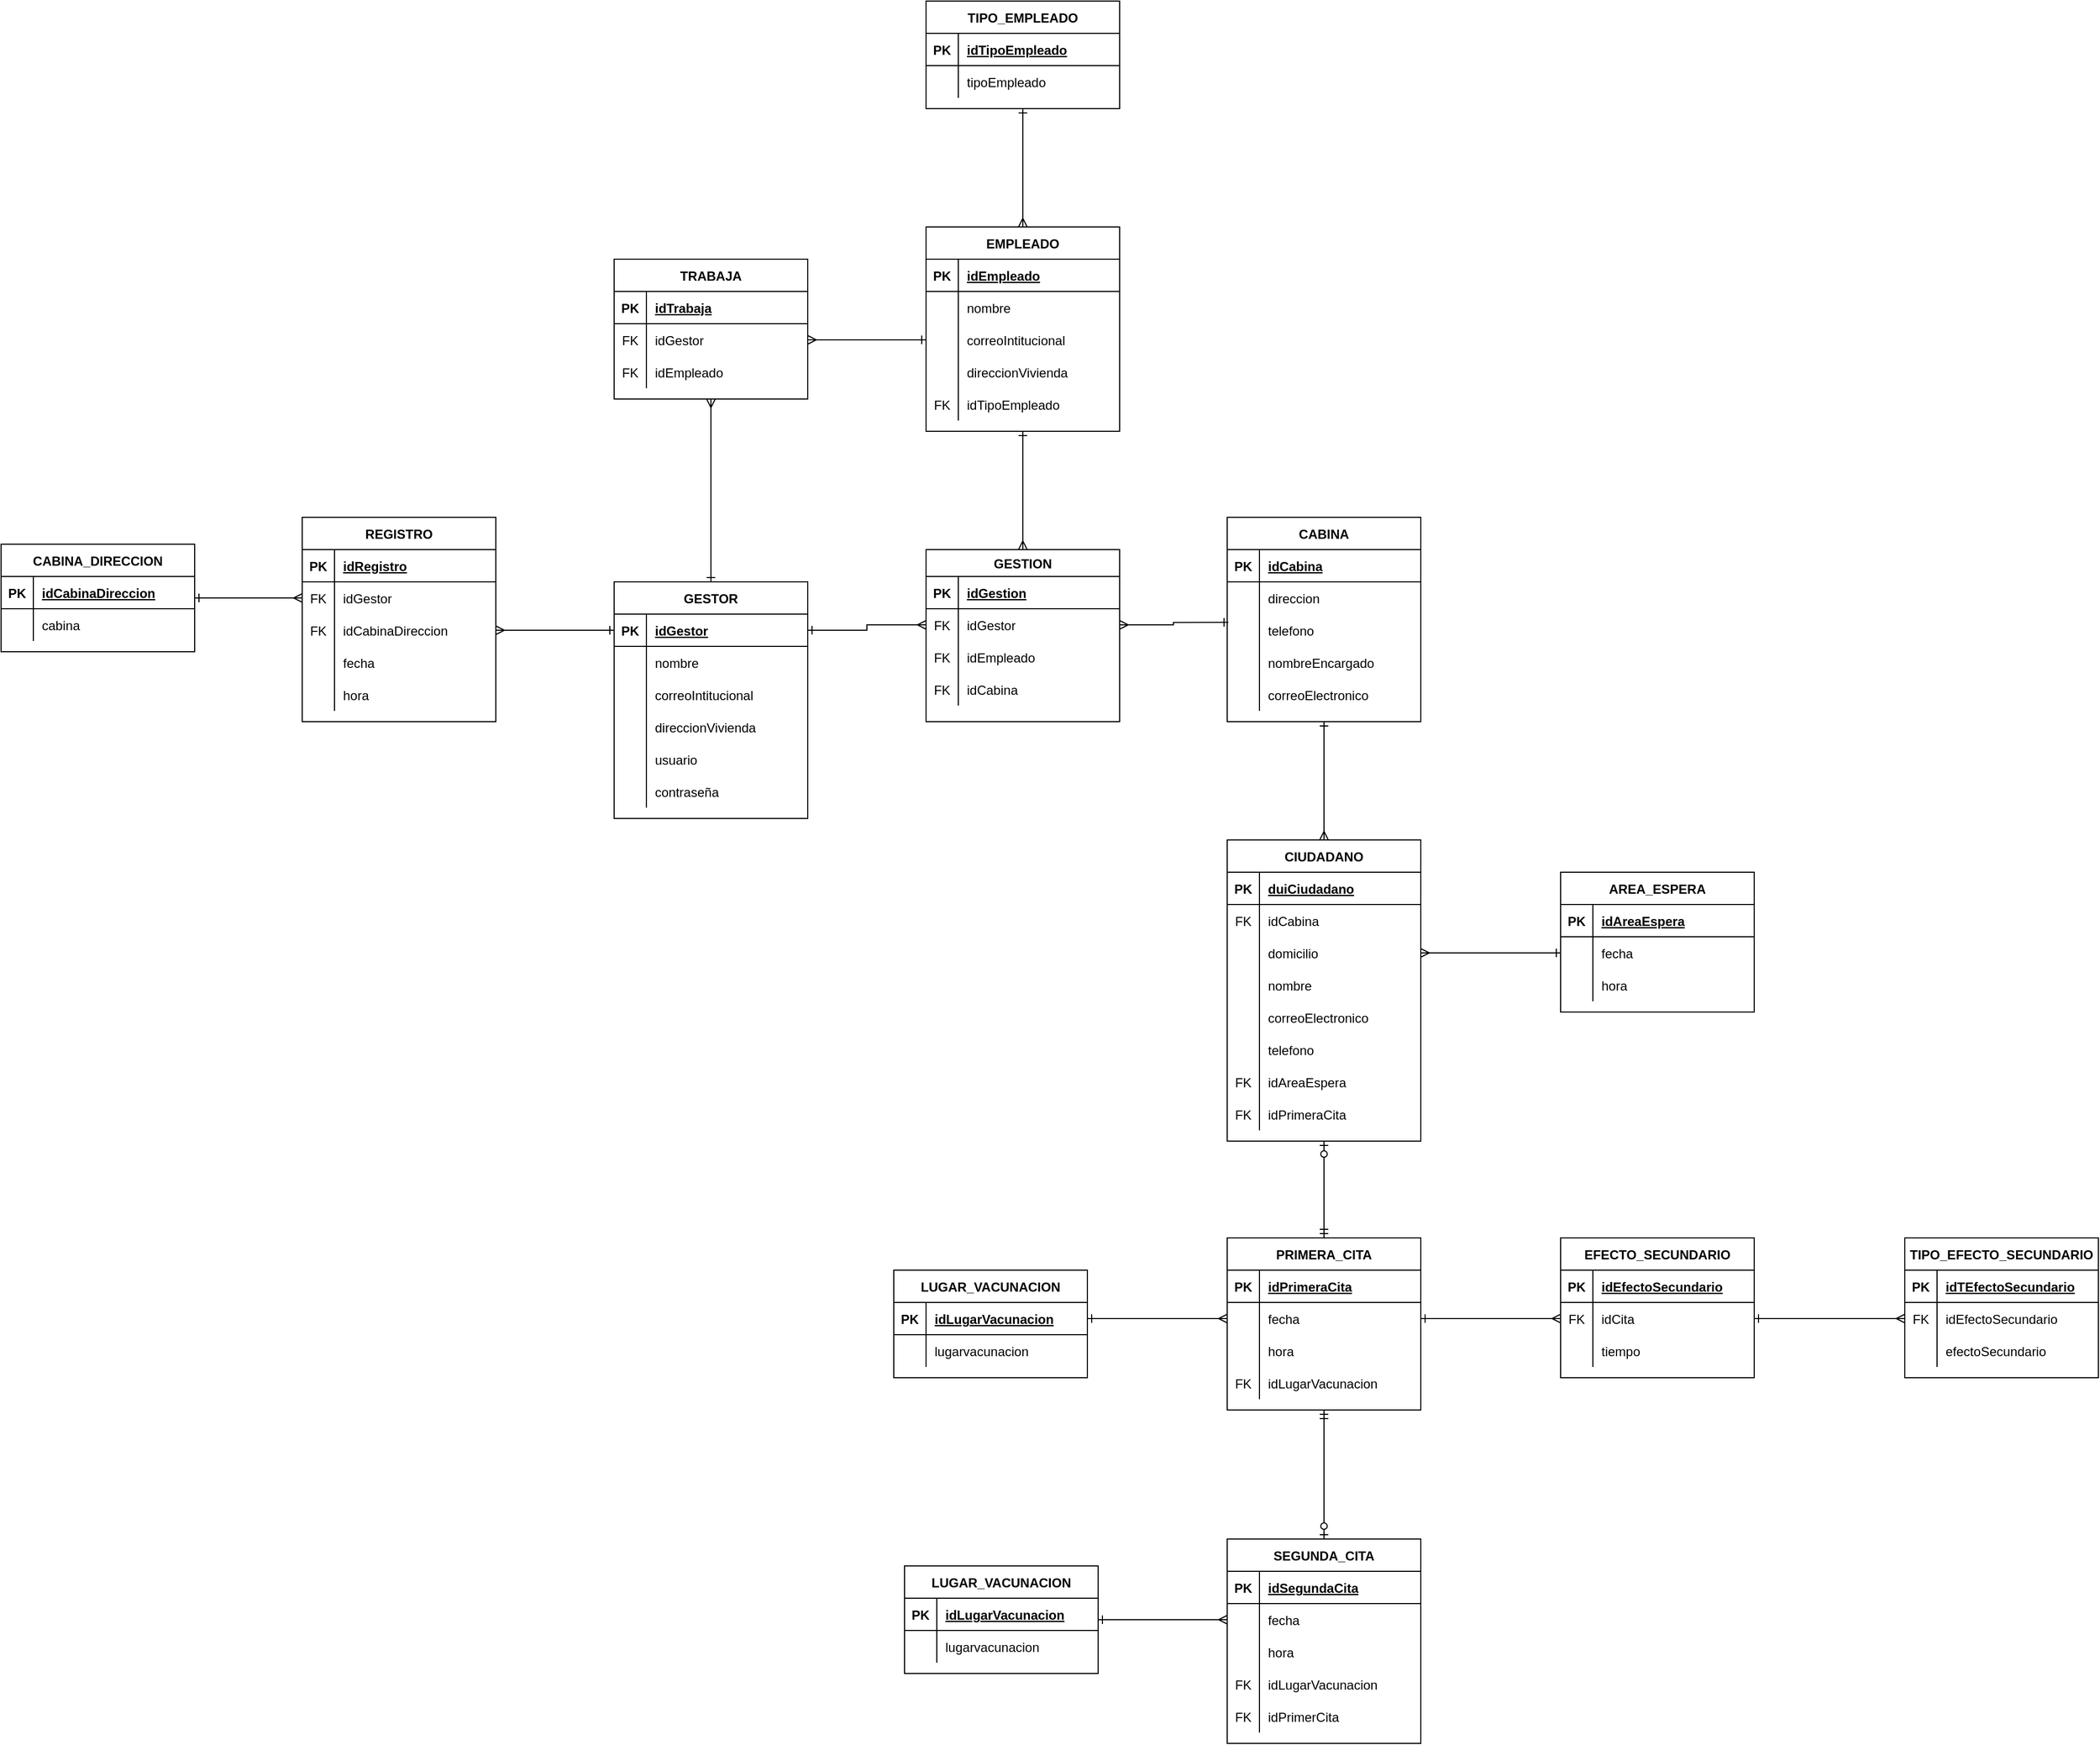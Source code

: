 <mxfile version="14.8.1" type="device"><diagram id="oyJke4IqOY8UU4k_YChA" name="Page-1"><mxGraphModel dx="2150" dy="1795" grid="1" gridSize="10" guides="1" tooltips="1" connect="1" arrows="1" fold="1" page="1" pageScale="1" pageWidth="827" pageHeight="1169" math="0" shadow="0"><root><mxCell id="0"/><mxCell id="1" parent="0"/><mxCell id="_J5k6HSQlckZqi5onDQF-1" value="REGISTRO" style="shape=table;startSize=30;container=1;collapsible=1;childLayout=tableLayout;fixedRows=1;rowLines=0;fontStyle=1;align=center;resizeLast=1;" parent="1" vertex="1"><mxGeometry x="150" y="120" width="180" height="190" as="geometry"/></mxCell><mxCell id="_J5k6HSQlckZqi5onDQF-2" value="" style="shape=partialRectangle;collapsible=0;dropTarget=0;pointerEvents=0;fillColor=none;top=0;left=0;bottom=1;right=0;points=[[0,0.5],[1,0.5]];portConstraint=eastwest;" parent="_J5k6HSQlckZqi5onDQF-1" vertex="1"><mxGeometry y="30" width="180" height="30" as="geometry"/></mxCell><mxCell id="_J5k6HSQlckZqi5onDQF-3" value="PK" style="shape=partialRectangle;connectable=0;fillColor=none;top=0;left=0;bottom=0;right=0;fontStyle=1;overflow=hidden;" parent="_J5k6HSQlckZqi5onDQF-2" vertex="1"><mxGeometry width="30" height="30" as="geometry"/></mxCell><mxCell id="_J5k6HSQlckZqi5onDQF-4" value="idRegistro" style="shape=partialRectangle;connectable=0;fillColor=none;top=0;left=0;bottom=0;right=0;align=left;spacingLeft=6;fontStyle=5;overflow=hidden;" parent="_J5k6HSQlckZqi5onDQF-2" vertex="1"><mxGeometry x="30" width="150" height="30" as="geometry"/></mxCell><mxCell id="_J5k6HSQlckZqi5onDQF-5" value="" style="shape=partialRectangle;collapsible=0;dropTarget=0;pointerEvents=0;fillColor=none;top=0;left=0;bottom=0;right=0;points=[[0,0.5],[1,0.5]];portConstraint=eastwest;" parent="_J5k6HSQlckZqi5onDQF-1" vertex="1"><mxGeometry y="60" width="180" height="30" as="geometry"/></mxCell><mxCell id="_J5k6HSQlckZqi5onDQF-6" value="FK" style="shape=partialRectangle;connectable=0;fillColor=none;top=0;left=0;bottom=0;right=0;editable=1;overflow=hidden;" parent="_J5k6HSQlckZqi5onDQF-5" vertex="1"><mxGeometry width="30" height="30" as="geometry"/></mxCell><mxCell id="_J5k6HSQlckZqi5onDQF-7" value="idGestor" style="shape=partialRectangle;connectable=0;fillColor=none;top=0;left=0;bottom=0;right=0;align=left;spacingLeft=6;overflow=hidden;" parent="_J5k6HSQlckZqi5onDQF-5" vertex="1"><mxGeometry x="30" width="150" height="30" as="geometry"/></mxCell><mxCell id="_J5k6HSQlckZqi5onDQF-8" value="" style="shape=partialRectangle;collapsible=0;dropTarget=0;pointerEvents=0;fillColor=none;top=0;left=0;bottom=0;right=0;points=[[0,0.5],[1,0.5]];portConstraint=eastwest;" parent="_J5k6HSQlckZqi5onDQF-1" vertex="1"><mxGeometry y="90" width="180" height="30" as="geometry"/></mxCell><mxCell id="_J5k6HSQlckZqi5onDQF-9" value="FK" style="shape=partialRectangle;connectable=0;fillColor=none;top=0;left=0;bottom=0;right=0;editable=1;overflow=hidden;" parent="_J5k6HSQlckZqi5onDQF-8" vertex="1"><mxGeometry width="30" height="30" as="geometry"/></mxCell><mxCell id="_J5k6HSQlckZqi5onDQF-10" value="idCabinaDireccion" style="shape=partialRectangle;connectable=0;fillColor=none;top=0;left=0;bottom=0;right=0;align=left;spacingLeft=6;overflow=hidden;" parent="_J5k6HSQlckZqi5onDQF-8" vertex="1"><mxGeometry x="30" width="150" height="30" as="geometry"/></mxCell><mxCell id="_J5k6HSQlckZqi5onDQF-11" value="" style="shape=partialRectangle;collapsible=0;dropTarget=0;pointerEvents=0;fillColor=none;top=0;left=0;bottom=0;right=0;points=[[0,0.5],[1,0.5]];portConstraint=eastwest;" parent="_J5k6HSQlckZqi5onDQF-1" vertex="1"><mxGeometry y="120" width="180" height="30" as="geometry"/></mxCell><mxCell id="_J5k6HSQlckZqi5onDQF-12" value="" style="shape=partialRectangle;connectable=0;fillColor=none;top=0;left=0;bottom=0;right=0;editable=1;overflow=hidden;" parent="_J5k6HSQlckZqi5onDQF-11" vertex="1"><mxGeometry width="30" height="30" as="geometry"/></mxCell><mxCell id="_J5k6HSQlckZqi5onDQF-13" value="fecha" style="shape=partialRectangle;connectable=0;fillColor=none;top=0;left=0;bottom=0;right=0;align=left;spacingLeft=6;overflow=hidden;" parent="_J5k6HSQlckZqi5onDQF-11" vertex="1"><mxGeometry x="30" width="150" height="30" as="geometry"/></mxCell><mxCell id="_J5k6HSQlckZqi5onDQF-14" value="" style="shape=partialRectangle;collapsible=0;dropTarget=0;pointerEvents=0;fillColor=none;top=0;left=0;bottom=0;right=0;points=[[0,0.5],[1,0.5]];portConstraint=eastwest;" parent="_J5k6HSQlckZqi5onDQF-1" vertex="1"><mxGeometry y="150" width="180" height="30" as="geometry"/></mxCell><mxCell id="_J5k6HSQlckZqi5onDQF-15" value="" style="shape=partialRectangle;connectable=0;fillColor=none;top=0;left=0;bottom=0;right=0;editable=1;overflow=hidden;" parent="_J5k6HSQlckZqi5onDQF-14" vertex="1"><mxGeometry width="30" height="30" as="geometry"/></mxCell><mxCell id="_J5k6HSQlckZqi5onDQF-16" value="hora" style="shape=partialRectangle;connectable=0;fillColor=none;top=0;left=0;bottom=0;right=0;align=left;spacingLeft=6;overflow=hidden;" parent="_J5k6HSQlckZqi5onDQF-14" vertex="1"><mxGeometry x="30" width="150" height="30" as="geometry"/></mxCell><mxCell id="_J5k6HSQlckZqi5onDQF-21" style="edgeStyle=orthogonalEdgeStyle;rounded=0;orthogonalLoop=1;jettySize=auto;html=1;exitX=1;exitY=0.5;exitDx=0;exitDy=0;entryX=0;entryY=0.5;entryDx=0;entryDy=0;startArrow=ERmany;startFill=0;endArrow=ERone;endFill=0;" parent="1" source="_J5k6HSQlckZqi5onDQF-8" target="ElQizVkYEuuyGFszmbZb-2" edge="1"><mxGeometry relative="1" as="geometry"><mxPoint x="440" y="225" as="targetPoint"/></mxGeometry></mxCell><mxCell id="_J5k6HSQlckZqi5onDQF-22" style="edgeStyle=orthogonalEdgeStyle;rounded=0;orthogonalLoop=1;jettySize=auto;html=1;startArrow=ERmany;startFill=0;endArrow=ERone;endFill=0;entryX=0.5;entryY=0;entryDx=0;entryDy=0;" parent="1" source="_J5k6HSQlckZqi5onDQF-23" target="ElQizVkYEuuyGFszmbZb-1" edge="1"><mxGeometry relative="1" as="geometry"><mxPoint x="530" y="180" as="targetPoint"/></mxGeometry></mxCell><mxCell id="_J5k6HSQlckZqi5onDQF-23" value="TRABAJA" style="shape=table;startSize=30;container=1;collapsible=1;childLayout=tableLayout;fixedRows=1;rowLines=0;fontStyle=1;align=center;resizeLast=1;" parent="1" vertex="1"><mxGeometry x="440" y="-120" width="180" height="130" as="geometry"/></mxCell><mxCell id="_J5k6HSQlckZqi5onDQF-24" value="" style="shape=partialRectangle;collapsible=0;dropTarget=0;pointerEvents=0;fillColor=none;top=0;left=0;bottom=1;right=0;points=[[0,0.5],[1,0.5]];portConstraint=eastwest;" parent="_J5k6HSQlckZqi5onDQF-23" vertex="1"><mxGeometry y="30" width="180" height="30" as="geometry"/></mxCell><mxCell id="_J5k6HSQlckZqi5onDQF-25" value="PK" style="shape=partialRectangle;connectable=0;fillColor=none;top=0;left=0;bottom=0;right=0;fontStyle=1;overflow=hidden;" parent="_J5k6HSQlckZqi5onDQF-24" vertex="1"><mxGeometry width="30" height="30" as="geometry"/></mxCell><mxCell id="_J5k6HSQlckZqi5onDQF-26" value="idTrabaja" style="shape=partialRectangle;connectable=0;fillColor=none;top=0;left=0;bottom=0;right=0;align=left;spacingLeft=6;fontStyle=5;overflow=hidden;" parent="_J5k6HSQlckZqi5onDQF-24" vertex="1"><mxGeometry x="30" width="150" height="30" as="geometry"/></mxCell><mxCell id="_J5k6HSQlckZqi5onDQF-27" value="" style="shape=partialRectangle;collapsible=0;dropTarget=0;pointerEvents=0;fillColor=none;top=0;left=0;bottom=0;right=0;points=[[0,0.5],[1,0.5]];portConstraint=eastwest;" parent="_J5k6HSQlckZqi5onDQF-23" vertex="1"><mxGeometry y="60" width="180" height="30" as="geometry"/></mxCell><mxCell id="_J5k6HSQlckZqi5onDQF-28" value="FK" style="shape=partialRectangle;connectable=0;fillColor=none;top=0;left=0;bottom=0;right=0;editable=1;overflow=hidden;" parent="_J5k6HSQlckZqi5onDQF-27" vertex="1"><mxGeometry width="30" height="30" as="geometry"/></mxCell><mxCell id="_J5k6HSQlckZqi5onDQF-29" value="idGestor" style="shape=partialRectangle;connectable=0;fillColor=none;top=0;left=0;bottom=0;right=0;align=left;spacingLeft=6;overflow=hidden;" parent="_J5k6HSQlckZqi5onDQF-27" vertex="1"><mxGeometry x="30" width="150" height="30" as="geometry"/></mxCell><mxCell id="_J5k6HSQlckZqi5onDQF-30" value="" style="shape=partialRectangle;collapsible=0;dropTarget=0;pointerEvents=0;fillColor=none;top=0;left=0;bottom=0;right=0;points=[[0,0.5],[1,0.5]];portConstraint=eastwest;" parent="_J5k6HSQlckZqi5onDQF-23" vertex="1"><mxGeometry y="90" width="180" height="30" as="geometry"/></mxCell><mxCell id="_J5k6HSQlckZqi5onDQF-31" value="FK" style="shape=partialRectangle;connectable=0;fillColor=none;top=0;left=0;bottom=0;right=0;editable=1;overflow=hidden;" parent="_J5k6HSQlckZqi5onDQF-30" vertex="1"><mxGeometry width="30" height="30" as="geometry"/></mxCell><mxCell id="_J5k6HSQlckZqi5onDQF-32" value="idEmpleado" style="shape=partialRectangle;connectable=0;fillColor=none;top=0;left=0;bottom=0;right=0;align=left;spacingLeft=6;overflow=hidden;" parent="_J5k6HSQlckZqi5onDQF-30" vertex="1"><mxGeometry x="30" width="150" height="30" as="geometry"/></mxCell><mxCell id="_J5k6HSQlckZqi5onDQF-50" style="edgeStyle=orthogonalEdgeStyle;rounded=0;orthogonalLoop=1;jettySize=auto;html=1;entryX=0.5;entryY=1;entryDx=0;entryDy=0;startArrow=ERmany;startFill=0;endArrow=ERone;endFill=0;" parent="1" source="_J5k6HSQlckZqi5onDQF-51" target="ElQizVkYEuuyGFszmbZb-14" edge="1"><mxGeometry relative="1" as="geometry"><mxPoint x="820" y="30" as="targetPoint"/></mxGeometry></mxCell><mxCell id="_J5k6HSQlckZqi5onDQF-51" value="GESTION" style="shape=table;startSize=25;container=1;collapsible=1;childLayout=tableLayout;fixedRows=1;rowLines=0;fontStyle=1;align=center;resizeLast=1;" parent="1" vertex="1"><mxGeometry x="730" y="150" width="180" height="160" as="geometry"/></mxCell><mxCell id="_J5k6HSQlckZqi5onDQF-52" value="" style="shape=partialRectangle;collapsible=0;dropTarget=0;pointerEvents=0;fillColor=none;top=0;left=0;bottom=1;right=0;points=[[0,0.5],[1,0.5]];portConstraint=eastwest;" parent="_J5k6HSQlckZqi5onDQF-51" vertex="1"><mxGeometry y="25" width="180" height="30" as="geometry"/></mxCell><mxCell id="_J5k6HSQlckZqi5onDQF-53" value="PK" style="shape=partialRectangle;connectable=0;fillColor=none;top=0;left=0;bottom=0;right=0;fontStyle=1;overflow=hidden;" parent="_J5k6HSQlckZqi5onDQF-52" vertex="1"><mxGeometry width="30" height="30" as="geometry"/></mxCell><mxCell id="_J5k6HSQlckZqi5onDQF-54" value="idGestion" style="shape=partialRectangle;connectable=0;fillColor=none;top=0;left=0;bottom=0;right=0;align=left;spacingLeft=6;fontStyle=5;overflow=hidden;" parent="_J5k6HSQlckZqi5onDQF-52" vertex="1"><mxGeometry x="30" width="150" height="30" as="geometry"/></mxCell><mxCell id="_J5k6HSQlckZqi5onDQF-55" value="" style="shape=partialRectangle;collapsible=0;dropTarget=0;pointerEvents=0;fillColor=none;top=0;left=0;bottom=0;right=0;points=[[0,0.5],[1,0.5]];portConstraint=eastwest;" parent="_J5k6HSQlckZqi5onDQF-51" vertex="1"><mxGeometry y="55" width="180" height="30" as="geometry"/></mxCell><mxCell id="_J5k6HSQlckZqi5onDQF-56" value="FK" style="shape=partialRectangle;connectable=0;fillColor=none;top=0;left=0;bottom=0;right=0;editable=1;overflow=hidden;" parent="_J5k6HSQlckZqi5onDQF-55" vertex="1"><mxGeometry width="30" height="30" as="geometry"/></mxCell><mxCell id="_J5k6HSQlckZqi5onDQF-57" value="idGestor" style="shape=partialRectangle;connectable=0;fillColor=none;top=0;left=0;bottom=0;right=0;align=left;spacingLeft=6;overflow=hidden;" parent="_J5k6HSQlckZqi5onDQF-55" vertex="1"><mxGeometry x="30" width="150" height="30" as="geometry"/></mxCell><mxCell id="_J5k6HSQlckZqi5onDQF-58" value="" style="shape=partialRectangle;collapsible=0;dropTarget=0;pointerEvents=0;fillColor=none;top=0;left=0;bottom=0;right=0;points=[[0,0.5],[1,0.5]];portConstraint=eastwest;" parent="_J5k6HSQlckZqi5onDQF-51" vertex="1"><mxGeometry y="85" width="180" height="30" as="geometry"/></mxCell><mxCell id="_J5k6HSQlckZqi5onDQF-59" value="FK" style="shape=partialRectangle;connectable=0;fillColor=none;top=0;left=0;bottom=0;right=0;editable=1;overflow=hidden;" parent="_J5k6HSQlckZqi5onDQF-58" vertex="1"><mxGeometry width="30" height="30" as="geometry"/></mxCell><mxCell id="_J5k6HSQlckZqi5onDQF-60" value="idEmpleado" style="shape=partialRectangle;connectable=0;fillColor=none;top=0;left=0;bottom=0;right=0;align=left;spacingLeft=6;overflow=hidden;" parent="_J5k6HSQlckZqi5onDQF-58" vertex="1"><mxGeometry x="30" width="150" height="30" as="geometry"/></mxCell><mxCell id="_J5k6HSQlckZqi5onDQF-61" value="" style="shape=partialRectangle;collapsible=0;dropTarget=0;pointerEvents=0;fillColor=none;top=0;left=0;bottom=0;right=0;points=[[0,0.5],[1,0.5]];portConstraint=eastwest;" parent="_J5k6HSQlckZqi5onDQF-51" vertex="1"><mxGeometry y="115" width="180" height="30" as="geometry"/></mxCell><mxCell id="_J5k6HSQlckZqi5onDQF-62" value="FK" style="shape=partialRectangle;connectable=0;fillColor=none;top=0;left=0;bottom=0;right=0;editable=1;overflow=hidden;" parent="_J5k6HSQlckZqi5onDQF-61" vertex="1"><mxGeometry width="30" height="30" as="geometry"/></mxCell><mxCell id="_J5k6HSQlckZqi5onDQF-63" value="idCabina" style="shape=partialRectangle;connectable=0;fillColor=none;top=0;left=0;bottom=0;right=0;align=left;spacingLeft=6;overflow=hidden;" parent="_J5k6HSQlckZqi5onDQF-61" vertex="1"><mxGeometry x="30" width="150" height="30" as="geometry"/></mxCell><mxCell id="_J5k6HSQlckZqi5onDQF-64" style="edgeStyle=orthogonalEdgeStyle;rounded=0;orthogonalLoop=1;jettySize=auto;html=1;startArrow=ERmany;startFill=0;endArrow=ERone;endFill=0;entryX=1;entryY=0.5;entryDx=0;entryDy=0;" parent="1" source="_J5k6HSQlckZqi5onDQF-55" target="ElQizVkYEuuyGFszmbZb-2" edge="1"><mxGeometry relative="1" as="geometry"><mxPoint x="620" y="225" as="targetPoint"/></mxGeometry></mxCell><mxCell id="_J5k6HSQlckZqi5onDQF-65" value="CABINA" style="shape=table;startSize=30;container=1;collapsible=1;childLayout=tableLayout;fixedRows=1;rowLines=0;fontStyle=1;align=center;resizeLast=1;" parent="1" vertex="1"><mxGeometry x="1010" y="120" width="180" height="190" as="geometry"/></mxCell><mxCell id="_J5k6HSQlckZqi5onDQF-66" value="" style="shape=partialRectangle;collapsible=0;dropTarget=0;pointerEvents=0;fillColor=none;top=0;left=0;bottom=1;right=0;points=[[0,0.5],[1,0.5]];portConstraint=eastwest;" parent="_J5k6HSQlckZqi5onDQF-65" vertex="1"><mxGeometry y="30" width="180" height="30" as="geometry"/></mxCell><mxCell id="_J5k6HSQlckZqi5onDQF-67" value="PK" style="shape=partialRectangle;connectable=0;fillColor=none;top=0;left=0;bottom=0;right=0;fontStyle=1;overflow=hidden;" parent="_J5k6HSQlckZqi5onDQF-66" vertex="1"><mxGeometry width="30" height="30" as="geometry"/></mxCell><mxCell id="_J5k6HSQlckZqi5onDQF-68" value="idCabina" style="shape=partialRectangle;connectable=0;fillColor=none;top=0;left=0;bottom=0;right=0;align=left;spacingLeft=6;fontStyle=5;overflow=hidden;" parent="_J5k6HSQlckZqi5onDQF-66" vertex="1"><mxGeometry x="30" width="150" height="30" as="geometry"/></mxCell><mxCell id="_J5k6HSQlckZqi5onDQF-69" value="" style="shape=partialRectangle;collapsible=0;dropTarget=0;pointerEvents=0;fillColor=none;top=0;left=0;bottom=0;right=0;points=[[0,0.5],[1,0.5]];portConstraint=eastwest;" parent="_J5k6HSQlckZqi5onDQF-65" vertex="1"><mxGeometry y="60" width="180" height="30" as="geometry"/></mxCell><mxCell id="_J5k6HSQlckZqi5onDQF-70" value="" style="shape=partialRectangle;connectable=0;fillColor=none;top=0;left=0;bottom=0;right=0;editable=1;overflow=hidden;" parent="_J5k6HSQlckZqi5onDQF-69" vertex="1"><mxGeometry width="30" height="30" as="geometry"/></mxCell><mxCell id="_J5k6HSQlckZqi5onDQF-71" value="direccion" style="shape=partialRectangle;connectable=0;fillColor=none;top=0;left=0;bottom=0;right=0;align=left;spacingLeft=6;overflow=hidden;" parent="_J5k6HSQlckZqi5onDQF-69" vertex="1"><mxGeometry x="30" width="150" height="30" as="geometry"/></mxCell><mxCell id="_J5k6HSQlckZqi5onDQF-72" value="" style="shape=partialRectangle;collapsible=0;dropTarget=0;pointerEvents=0;fillColor=none;top=0;left=0;bottom=0;right=0;points=[[0,0.5],[1,0.5]];portConstraint=eastwest;" parent="_J5k6HSQlckZqi5onDQF-65" vertex="1"><mxGeometry y="90" width="180" height="30" as="geometry"/></mxCell><mxCell id="_J5k6HSQlckZqi5onDQF-73" value="" style="shape=partialRectangle;connectable=0;fillColor=none;top=0;left=0;bottom=0;right=0;editable=1;overflow=hidden;" parent="_J5k6HSQlckZqi5onDQF-72" vertex="1"><mxGeometry width="30" height="30" as="geometry"/></mxCell><mxCell id="_J5k6HSQlckZqi5onDQF-74" value="telefono" style="shape=partialRectangle;connectable=0;fillColor=none;top=0;left=0;bottom=0;right=0;align=left;spacingLeft=6;overflow=hidden;" parent="_J5k6HSQlckZqi5onDQF-72" vertex="1"><mxGeometry x="30" width="150" height="30" as="geometry"/></mxCell><mxCell id="_J5k6HSQlckZqi5onDQF-75" value="" style="shape=partialRectangle;collapsible=0;dropTarget=0;pointerEvents=0;fillColor=none;top=0;left=0;bottom=0;right=0;points=[[0,0.5],[1,0.5]];portConstraint=eastwest;" parent="_J5k6HSQlckZqi5onDQF-65" vertex="1"><mxGeometry y="120" width="180" height="30" as="geometry"/></mxCell><mxCell id="_J5k6HSQlckZqi5onDQF-76" value="" style="shape=partialRectangle;connectable=0;fillColor=none;top=0;left=0;bottom=0;right=0;editable=1;overflow=hidden;" parent="_J5k6HSQlckZqi5onDQF-75" vertex="1"><mxGeometry width="30" height="30" as="geometry"/></mxCell><mxCell id="_J5k6HSQlckZqi5onDQF-77" value="nombreEncargado" style="shape=partialRectangle;connectable=0;fillColor=none;top=0;left=0;bottom=0;right=0;align=left;spacingLeft=6;overflow=hidden;" parent="_J5k6HSQlckZqi5onDQF-75" vertex="1"><mxGeometry x="30" width="150" height="30" as="geometry"/></mxCell><mxCell id="_J5k6HSQlckZqi5onDQF-78" value="" style="shape=partialRectangle;collapsible=0;dropTarget=0;pointerEvents=0;fillColor=none;top=0;left=0;bottom=0;right=0;points=[[0,0.5],[1,0.5]];portConstraint=eastwest;" parent="_J5k6HSQlckZqi5onDQF-65" vertex="1"><mxGeometry y="150" width="180" height="30" as="geometry"/></mxCell><mxCell id="_J5k6HSQlckZqi5onDQF-79" value="" style="shape=partialRectangle;connectable=0;fillColor=none;top=0;left=0;bottom=0;right=0;editable=1;overflow=hidden;" parent="_J5k6HSQlckZqi5onDQF-78" vertex="1"><mxGeometry width="30" height="30" as="geometry"/></mxCell><mxCell id="_J5k6HSQlckZqi5onDQF-80" value="correoElectronico" style="shape=partialRectangle;connectable=0;fillColor=none;top=0;left=0;bottom=0;right=0;align=left;spacingLeft=6;overflow=hidden;" parent="_J5k6HSQlckZqi5onDQF-78" vertex="1"><mxGeometry x="30" width="150" height="30" as="geometry"/></mxCell><mxCell id="_J5k6HSQlckZqi5onDQF-81" style="edgeStyle=orthogonalEdgeStyle;rounded=0;orthogonalLoop=1;jettySize=auto;html=1;entryX=0.006;entryY=0.256;entryDx=0;entryDy=0;entryPerimeter=0;startArrow=ERmany;startFill=0;endArrow=ERone;endFill=0;" parent="1" source="_J5k6HSQlckZqi5onDQF-55" target="_J5k6HSQlckZqi5onDQF-72" edge="1"><mxGeometry relative="1" as="geometry"/></mxCell><mxCell id="_J5k6HSQlckZqi5onDQF-82" style="edgeStyle=orthogonalEdgeStyle;rounded=0;orthogonalLoop=1;jettySize=auto;html=1;entryX=0.5;entryY=1;entryDx=0;entryDy=0;startArrow=ERmany;startFill=0;endArrow=ERone;endFill=0;" parent="1" source="_J5k6HSQlckZqi5onDQF-84" target="_J5k6HSQlckZqi5onDQF-65" edge="1"><mxGeometry relative="1" as="geometry"/></mxCell><mxCell id="_J5k6HSQlckZqi5onDQF-83" style="edgeStyle=orthogonalEdgeStyle;rounded=0;orthogonalLoop=1;jettySize=auto;html=1;entryX=0.5;entryY=0;entryDx=0;entryDy=0;startArrow=ERzeroToOne;startFill=1;endArrow=ERmandOne;endFill=0;" parent="1" source="_J5k6HSQlckZqi5onDQF-84" target="_J5k6HSQlckZqi5onDQF-120" edge="1"><mxGeometry relative="1" as="geometry"/></mxCell><mxCell id="_J5k6HSQlckZqi5onDQF-84" value="CIUDADANO" style="shape=table;startSize=30;container=1;collapsible=1;childLayout=tableLayout;fixedRows=1;rowLines=0;fontStyle=1;align=center;resizeLast=1;" parent="1" vertex="1"><mxGeometry x="1010" y="420" width="180" height="280" as="geometry"/></mxCell><mxCell id="_J5k6HSQlckZqi5onDQF-85" value="" style="shape=partialRectangle;collapsible=0;dropTarget=0;pointerEvents=0;fillColor=none;top=0;left=0;bottom=1;right=0;points=[[0,0.5],[1,0.5]];portConstraint=eastwest;" parent="_J5k6HSQlckZqi5onDQF-84" vertex="1"><mxGeometry y="30" width="180" height="30" as="geometry"/></mxCell><mxCell id="_J5k6HSQlckZqi5onDQF-86" value="PK" style="shape=partialRectangle;connectable=0;fillColor=none;top=0;left=0;bottom=0;right=0;fontStyle=1;overflow=hidden;" parent="_J5k6HSQlckZqi5onDQF-85" vertex="1"><mxGeometry width="30" height="30" as="geometry"/></mxCell><mxCell id="_J5k6HSQlckZqi5onDQF-87" value="duiCiudadano" style="shape=partialRectangle;connectable=0;fillColor=none;top=0;left=0;bottom=0;right=0;align=left;spacingLeft=6;fontStyle=5;overflow=hidden;" parent="_J5k6HSQlckZqi5onDQF-85" vertex="1"><mxGeometry x="30" width="150" height="30" as="geometry"/></mxCell><mxCell id="_J5k6HSQlckZqi5onDQF-88" value="" style="shape=partialRectangle;collapsible=0;dropTarget=0;pointerEvents=0;fillColor=none;top=0;left=0;bottom=0;right=0;points=[[0,0.5],[1,0.5]];portConstraint=eastwest;" parent="_J5k6HSQlckZqi5onDQF-84" vertex="1"><mxGeometry y="60" width="180" height="30" as="geometry"/></mxCell><mxCell id="_J5k6HSQlckZqi5onDQF-89" value="FK" style="shape=partialRectangle;connectable=0;fillColor=none;top=0;left=0;bottom=0;right=0;editable=1;overflow=hidden;" parent="_J5k6HSQlckZqi5onDQF-88" vertex="1"><mxGeometry width="30" height="30" as="geometry"/></mxCell><mxCell id="_J5k6HSQlckZqi5onDQF-90" value="idCabina" style="shape=partialRectangle;connectable=0;fillColor=none;top=0;left=0;bottom=0;right=0;align=left;spacingLeft=6;overflow=hidden;" parent="_J5k6HSQlckZqi5onDQF-88" vertex="1"><mxGeometry x="30" width="150" height="30" as="geometry"/></mxCell><mxCell id="_J5k6HSQlckZqi5onDQF-91" value="" style="shape=partialRectangle;collapsible=0;dropTarget=0;pointerEvents=0;fillColor=none;top=0;left=0;bottom=0;right=0;points=[[0,0.5],[1,0.5]];portConstraint=eastwest;" parent="_J5k6HSQlckZqi5onDQF-84" vertex="1"><mxGeometry y="90" width="180" height="30" as="geometry"/></mxCell><mxCell id="_J5k6HSQlckZqi5onDQF-92" value="" style="shape=partialRectangle;connectable=0;fillColor=none;top=0;left=0;bottom=0;right=0;editable=1;overflow=hidden;" parent="_J5k6HSQlckZqi5onDQF-91" vertex="1"><mxGeometry width="30" height="30" as="geometry"/></mxCell><mxCell id="_J5k6HSQlckZqi5onDQF-93" value="domicilio" style="shape=partialRectangle;connectable=0;fillColor=none;top=0;left=0;bottom=0;right=0;align=left;spacingLeft=6;overflow=hidden;" parent="_J5k6HSQlckZqi5onDQF-91" vertex="1"><mxGeometry x="30" width="150" height="30" as="geometry"/></mxCell><mxCell id="_J5k6HSQlckZqi5onDQF-94" value="" style="shape=partialRectangle;collapsible=0;dropTarget=0;pointerEvents=0;fillColor=none;top=0;left=0;bottom=0;right=0;points=[[0,0.5],[1,0.5]];portConstraint=eastwest;" parent="_J5k6HSQlckZqi5onDQF-84" vertex="1"><mxGeometry y="120" width="180" height="30" as="geometry"/></mxCell><mxCell id="_J5k6HSQlckZqi5onDQF-95" value="" style="shape=partialRectangle;connectable=0;fillColor=none;top=0;left=0;bottom=0;right=0;editable=1;overflow=hidden;" parent="_J5k6HSQlckZqi5onDQF-94" vertex="1"><mxGeometry width="30" height="30" as="geometry"/></mxCell><mxCell id="_J5k6HSQlckZqi5onDQF-96" value="nombre" style="shape=partialRectangle;connectable=0;fillColor=none;top=0;left=0;bottom=0;right=0;align=left;spacingLeft=6;overflow=hidden;" parent="_J5k6HSQlckZqi5onDQF-94" vertex="1"><mxGeometry x="30" width="150" height="30" as="geometry"/></mxCell><mxCell id="_J5k6HSQlckZqi5onDQF-97" value="" style="shape=partialRectangle;collapsible=0;dropTarget=0;pointerEvents=0;fillColor=none;top=0;left=0;bottom=0;right=0;points=[[0,0.5],[1,0.5]];portConstraint=eastwest;" parent="_J5k6HSQlckZqi5onDQF-84" vertex="1"><mxGeometry y="150" width="180" height="30" as="geometry"/></mxCell><mxCell id="_J5k6HSQlckZqi5onDQF-98" value="" style="shape=partialRectangle;connectable=0;fillColor=none;top=0;left=0;bottom=0;right=0;editable=1;overflow=hidden;" parent="_J5k6HSQlckZqi5onDQF-97" vertex="1"><mxGeometry width="30" height="30" as="geometry"/></mxCell><mxCell id="_J5k6HSQlckZqi5onDQF-99" value="correoElectronico" style="shape=partialRectangle;connectable=0;fillColor=none;top=0;left=0;bottom=0;right=0;align=left;spacingLeft=6;overflow=hidden;" parent="_J5k6HSQlckZqi5onDQF-97" vertex="1"><mxGeometry x="30" width="150" height="30" as="geometry"/></mxCell><mxCell id="_J5k6HSQlckZqi5onDQF-100" value="" style="shape=partialRectangle;collapsible=0;dropTarget=0;pointerEvents=0;fillColor=none;top=0;left=0;bottom=0;right=0;points=[[0,0.5],[1,0.5]];portConstraint=eastwest;" parent="_J5k6HSQlckZqi5onDQF-84" vertex="1"><mxGeometry y="180" width="180" height="30" as="geometry"/></mxCell><mxCell id="_J5k6HSQlckZqi5onDQF-101" value="" style="shape=partialRectangle;connectable=0;fillColor=none;top=0;left=0;bottom=0;right=0;editable=1;overflow=hidden;" parent="_J5k6HSQlckZqi5onDQF-100" vertex="1"><mxGeometry width="30" height="30" as="geometry"/></mxCell><mxCell id="_J5k6HSQlckZqi5onDQF-102" value="telefono" style="shape=partialRectangle;connectable=0;fillColor=none;top=0;left=0;bottom=0;right=0;align=left;spacingLeft=6;overflow=hidden;" parent="_J5k6HSQlckZqi5onDQF-100" vertex="1"><mxGeometry x="30" width="150" height="30" as="geometry"/></mxCell><mxCell id="_J5k6HSQlckZqi5onDQF-103" value="" style="shape=partialRectangle;collapsible=0;dropTarget=0;pointerEvents=0;fillColor=none;top=0;left=0;bottom=0;right=0;points=[[0,0.5],[1,0.5]];portConstraint=eastwest;" parent="_J5k6HSQlckZqi5onDQF-84" vertex="1"><mxGeometry y="210" width="180" height="30" as="geometry"/></mxCell><mxCell id="_J5k6HSQlckZqi5onDQF-104" value="FK" style="shape=partialRectangle;connectable=0;fillColor=none;top=0;left=0;bottom=0;right=0;editable=1;overflow=hidden;" parent="_J5k6HSQlckZqi5onDQF-103" vertex="1"><mxGeometry width="30" height="30" as="geometry"/></mxCell><mxCell id="_J5k6HSQlckZqi5onDQF-105" value="idAreaEspera" style="shape=partialRectangle;connectable=0;fillColor=none;top=0;left=0;bottom=0;right=0;align=left;spacingLeft=6;overflow=hidden;" parent="_J5k6HSQlckZqi5onDQF-103" vertex="1"><mxGeometry x="30" width="150" height="30" as="geometry"/></mxCell><mxCell id="_J5k6HSQlckZqi5onDQF-106" value="" style="shape=partialRectangle;collapsible=0;dropTarget=0;pointerEvents=0;fillColor=none;top=0;left=0;bottom=0;right=0;points=[[0,0.5],[1,0.5]];portConstraint=eastwest;" parent="_J5k6HSQlckZqi5onDQF-84" vertex="1"><mxGeometry y="240" width="180" height="30" as="geometry"/></mxCell><mxCell id="_J5k6HSQlckZqi5onDQF-107" value="FK" style="shape=partialRectangle;connectable=0;fillColor=none;top=0;left=0;bottom=0;right=0;editable=1;overflow=hidden;" parent="_J5k6HSQlckZqi5onDQF-106" vertex="1"><mxGeometry width="30" height="30" as="geometry"/></mxCell><mxCell id="_J5k6HSQlckZqi5onDQF-108" value="idPrimeraCita" style="shape=partialRectangle;connectable=0;fillColor=none;top=0;left=0;bottom=0;right=0;align=left;spacingLeft=6;overflow=hidden;" parent="_J5k6HSQlckZqi5onDQF-106" vertex="1"><mxGeometry x="30" width="150" height="30" as="geometry"/></mxCell><mxCell id="_J5k6HSQlckZqi5onDQF-109" value="AREA_ESPERA" style="shape=table;startSize=30;container=1;collapsible=1;childLayout=tableLayout;fixedRows=1;rowLines=0;fontStyle=1;align=center;resizeLast=1;" parent="1" vertex="1"><mxGeometry x="1320" y="450" width="180" height="130" as="geometry"/></mxCell><mxCell id="_J5k6HSQlckZqi5onDQF-110" value="" style="shape=partialRectangle;collapsible=0;dropTarget=0;pointerEvents=0;fillColor=none;top=0;left=0;bottom=1;right=0;points=[[0,0.5],[1,0.5]];portConstraint=eastwest;" parent="_J5k6HSQlckZqi5onDQF-109" vertex="1"><mxGeometry y="30" width="180" height="30" as="geometry"/></mxCell><mxCell id="_J5k6HSQlckZqi5onDQF-111" value="PK" style="shape=partialRectangle;connectable=0;fillColor=none;top=0;left=0;bottom=0;right=0;fontStyle=1;overflow=hidden;" parent="_J5k6HSQlckZqi5onDQF-110" vertex="1"><mxGeometry width="30" height="30" as="geometry"/></mxCell><mxCell id="_J5k6HSQlckZqi5onDQF-112" value="idAreaEspera" style="shape=partialRectangle;connectable=0;fillColor=none;top=0;left=0;bottom=0;right=0;align=left;spacingLeft=6;fontStyle=5;overflow=hidden;" parent="_J5k6HSQlckZqi5onDQF-110" vertex="1"><mxGeometry x="30" width="150" height="30" as="geometry"/></mxCell><mxCell id="_J5k6HSQlckZqi5onDQF-113" value="" style="shape=partialRectangle;collapsible=0;dropTarget=0;pointerEvents=0;fillColor=none;top=0;left=0;bottom=0;right=0;points=[[0,0.5],[1,0.5]];portConstraint=eastwest;" parent="_J5k6HSQlckZqi5onDQF-109" vertex="1"><mxGeometry y="60" width="180" height="30" as="geometry"/></mxCell><mxCell id="_J5k6HSQlckZqi5onDQF-114" value="" style="shape=partialRectangle;connectable=0;fillColor=none;top=0;left=0;bottom=0;right=0;editable=1;overflow=hidden;" parent="_J5k6HSQlckZqi5onDQF-113" vertex="1"><mxGeometry width="30" height="30" as="geometry"/></mxCell><mxCell id="_J5k6HSQlckZqi5onDQF-115" value="fecha" style="shape=partialRectangle;connectable=0;fillColor=none;top=0;left=0;bottom=0;right=0;align=left;spacingLeft=6;overflow=hidden;" parent="_J5k6HSQlckZqi5onDQF-113" vertex="1"><mxGeometry x="30" width="150" height="30" as="geometry"/></mxCell><mxCell id="_J5k6HSQlckZqi5onDQF-116" value="" style="shape=partialRectangle;collapsible=0;dropTarget=0;pointerEvents=0;fillColor=none;top=0;left=0;bottom=0;right=0;points=[[0,0.5],[1,0.5]];portConstraint=eastwest;" parent="_J5k6HSQlckZqi5onDQF-109" vertex="1"><mxGeometry y="90" width="180" height="30" as="geometry"/></mxCell><mxCell id="_J5k6HSQlckZqi5onDQF-117" value="" style="shape=partialRectangle;connectable=0;fillColor=none;top=0;left=0;bottom=0;right=0;editable=1;overflow=hidden;" parent="_J5k6HSQlckZqi5onDQF-116" vertex="1"><mxGeometry width="30" height="30" as="geometry"/></mxCell><mxCell id="_J5k6HSQlckZqi5onDQF-118" value="hora" style="shape=partialRectangle;connectable=0;fillColor=none;top=0;left=0;bottom=0;right=0;align=left;spacingLeft=6;overflow=hidden;" parent="_J5k6HSQlckZqi5onDQF-116" vertex="1"><mxGeometry x="30" width="150" height="30" as="geometry"/></mxCell><mxCell id="_J5k6HSQlckZqi5onDQF-119" style="edgeStyle=orthogonalEdgeStyle;rounded=0;orthogonalLoop=1;jettySize=auto;html=1;entryX=0;entryY=0.5;entryDx=0;entryDy=0;startArrow=ERmany;startFill=0;endArrow=ERone;endFill=0;" parent="1" source="_J5k6HSQlckZqi5onDQF-91" target="_J5k6HSQlckZqi5onDQF-113" edge="1"><mxGeometry relative="1" as="geometry"/></mxCell><mxCell id="_J5k6HSQlckZqi5onDQF-120" value="PRIMERA_CITA" style="shape=table;startSize=30;container=1;collapsible=1;childLayout=tableLayout;fixedRows=1;rowLines=0;fontStyle=1;align=center;resizeLast=1;" parent="1" vertex="1"><mxGeometry x="1010" y="790" width="180" height="160" as="geometry"/></mxCell><mxCell id="_J5k6HSQlckZqi5onDQF-121" value="" style="shape=partialRectangle;collapsible=0;dropTarget=0;pointerEvents=0;fillColor=none;top=0;left=0;bottom=1;right=0;points=[[0,0.5],[1,0.5]];portConstraint=eastwest;" parent="_J5k6HSQlckZqi5onDQF-120" vertex="1"><mxGeometry y="30" width="180" height="30" as="geometry"/></mxCell><mxCell id="_J5k6HSQlckZqi5onDQF-122" value="PK" style="shape=partialRectangle;connectable=0;fillColor=none;top=0;left=0;bottom=0;right=0;fontStyle=1;overflow=hidden;" parent="_J5k6HSQlckZqi5onDQF-121" vertex="1"><mxGeometry width="30" height="30" as="geometry"/></mxCell><mxCell id="_J5k6HSQlckZqi5onDQF-123" value="idPrimeraCita" style="shape=partialRectangle;connectable=0;fillColor=none;top=0;left=0;bottom=0;right=0;align=left;spacingLeft=6;fontStyle=5;overflow=hidden;" parent="_J5k6HSQlckZqi5onDQF-121" vertex="1"><mxGeometry x="30" width="150" height="30" as="geometry"/></mxCell><mxCell id="_J5k6HSQlckZqi5onDQF-127" value="" style="shape=partialRectangle;collapsible=0;dropTarget=0;pointerEvents=0;fillColor=none;top=0;left=0;bottom=0;right=0;points=[[0,0.5],[1,0.5]];portConstraint=eastwest;" parent="_J5k6HSQlckZqi5onDQF-120" vertex="1"><mxGeometry y="60" width="180" height="30" as="geometry"/></mxCell><mxCell id="_J5k6HSQlckZqi5onDQF-128" value="" style="shape=partialRectangle;connectable=0;fillColor=none;top=0;left=0;bottom=0;right=0;editable=1;overflow=hidden;" parent="_J5k6HSQlckZqi5onDQF-127" vertex="1"><mxGeometry width="30" height="30" as="geometry"/></mxCell><mxCell id="_J5k6HSQlckZqi5onDQF-129" value="fecha" style="shape=partialRectangle;connectable=0;fillColor=none;top=0;left=0;bottom=0;right=0;align=left;spacingLeft=6;overflow=hidden;" parent="_J5k6HSQlckZqi5onDQF-127" vertex="1"><mxGeometry x="30" width="150" height="30" as="geometry"/></mxCell><mxCell id="_J5k6HSQlckZqi5onDQF-130" value="" style="shape=partialRectangle;collapsible=0;dropTarget=0;pointerEvents=0;fillColor=none;top=0;left=0;bottom=0;right=0;points=[[0,0.5],[1,0.5]];portConstraint=eastwest;" parent="_J5k6HSQlckZqi5onDQF-120" vertex="1"><mxGeometry y="90" width="180" height="30" as="geometry"/></mxCell><mxCell id="_J5k6HSQlckZqi5onDQF-131" value="" style="shape=partialRectangle;connectable=0;fillColor=none;top=0;left=0;bottom=0;right=0;editable=1;overflow=hidden;" parent="_J5k6HSQlckZqi5onDQF-130" vertex="1"><mxGeometry width="30" height="30" as="geometry"/></mxCell><mxCell id="_J5k6HSQlckZqi5onDQF-132" value="hora" style="shape=partialRectangle;connectable=0;fillColor=none;top=0;left=0;bottom=0;right=0;align=left;spacingLeft=6;overflow=hidden;" parent="_J5k6HSQlckZqi5onDQF-130" vertex="1"><mxGeometry x="30" width="150" height="30" as="geometry"/></mxCell><mxCell id="_J5k6HSQlckZqi5onDQF-133" value="" style="shape=partialRectangle;collapsible=0;dropTarget=0;pointerEvents=0;fillColor=none;top=0;left=0;bottom=0;right=0;points=[[0,0.5],[1,0.5]];portConstraint=eastwest;" parent="_J5k6HSQlckZqi5onDQF-120" vertex="1"><mxGeometry y="120" width="180" height="30" as="geometry"/></mxCell><mxCell id="_J5k6HSQlckZqi5onDQF-134" value="FK" style="shape=partialRectangle;connectable=0;fillColor=none;top=0;left=0;bottom=0;right=0;editable=1;overflow=hidden;" parent="_J5k6HSQlckZqi5onDQF-133" vertex="1"><mxGeometry width="30" height="30" as="geometry"/></mxCell><mxCell id="_J5k6HSQlckZqi5onDQF-135" value="idLugarVacunacion" style="shape=partialRectangle;connectable=0;fillColor=none;top=0;left=0;bottom=0;right=0;align=left;spacingLeft=6;overflow=hidden;" parent="_J5k6HSQlckZqi5onDQF-133" vertex="1"><mxGeometry x="30" width="150" height="30" as="geometry"/></mxCell><mxCell id="_J5k6HSQlckZqi5onDQF-136" value="EFECTO_SECUNDARIO" style="shape=table;startSize=30;container=1;collapsible=1;childLayout=tableLayout;fixedRows=1;rowLines=0;fontStyle=1;align=center;resizeLast=1;" parent="1" vertex="1"><mxGeometry x="1320" y="790" width="180" height="130" as="geometry"/></mxCell><mxCell id="_J5k6HSQlckZqi5onDQF-137" value="" style="shape=partialRectangle;collapsible=0;dropTarget=0;pointerEvents=0;fillColor=none;top=0;left=0;bottom=1;right=0;points=[[0,0.5],[1,0.5]];portConstraint=eastwest;" parent="_J5k6HSQlckZqi5onDQF-136" vertex="1"><mxGeometry y="30" width="180" height="30" as="geometry"/></mxCell><mxCell id="_J5k6HSQlckZqi5onDQF-138" value="PK" style="shape=partialRectangle;connectable=0;fillColor=none;top=0;left=0;bottom=0;right=0;fontStyle=1;overflow=hidden;" parent="_J5k6HSQlckZqi5onDQF-137" vertex="1"><mxGeometry width="30" height="30" as="geometry"/></mxCell><mxCell id="_J5k6HSQlckZqi5onDQF-139" value="idEfectoSecundario" style="shape=partialRectangle;connectable=0;fillColor=none;top=0;left=0;bottom=0;right=0;align=left;spacingLeft=6;fontStyle=5;overflow=hidden;" parent="_J5k6HSQlckZqi5onDQF-137" vertex="1"><mxGeometry x="30" width="150" height="30" as="geometry"/></mxCell><mxCell id="_J5k6HSQlckZqi5onDQF-140" value="" style="shape=partialRectangle;collapsible=0;dropTarget=0;pointerEvents=0;fillColor=none;top=0;left=0;bottom=0;right=0;points=[[0,0.5],[1,0.5]];portConstraint=eastwest;" parent="_J5k6HSQlckZqi5onDQF-136" vertex="1"><mxGeometry y="60" width="180" height="30" as="geometry"/></mxCell><mxCell id="_J5k6HSQlckZqi5onDQF-141" value="FK" style="shape=partialRectangle;connectable=0;fillColor=none;top=0;left=0;bottom=0;right=0;editable=1;overflow=hidden;" parent="_J5k6HSQlckZqi5onDQF-140" vertex="1"><mxGeometry width="30" height="30" as="geometry"/></mxCell><mxCell id="_J5k6HSQlckZqi5onDQF-142" value="idCita" style="shape=partialRectangle;connectable=0;fillColor=none;top=0;left=0;bottom=0;right=0;align=left;spacingLeft=6;overflow=hidden;" parent="_J5k6HSQlckZqi5onDQF-140" vertex="1"><mxGeometry x="30" width="150" height="30" as="geometry"/></mxCell><mxCell id="_J5k6HSQlckZqi5onDQF-143" value="" style="shape=partialRectangle;collapsible=0;dropTarget=0;pointerEvents=0;fillColor=none;top=0;left=0;bottom=0;right=0;points=[[0,0.5],[1,0.5]];portConstraint=eastwest;" parent="_J5k6HSQlckZqi5onDQF-136" vertex="1"><mxGeometry y="90" width="180" height="30" as="geometry"/></mxCell><mxCell id="_J5k6HSQlckZqi5onDQF-144" value="" style="shape=partialRectangle;connectable=0;fillColor=none;top=0;left=0;bottom=0;right=0;editable=1;overflow=hidden;" parent="_J5k6HSQlckZqi5onDQF-143" vertex="1"><mxGeometry width="30" height="30" as="geometry"/></mxCell><mxCell id="_J5k6HSQlckZqi5onDQF-145" value="tiempo" style="shape=partialRectangle;connectable=0;fillColor=none;top=0;left=0;bottom=0;right=0;align=left;spacingLeft=6;overflow=hidden;" parent="_J5k6HSQlckZqi5onDQF-143" vertex="1"><mxGeometry x="30" width="150" height="30" as="geometry"/></mxCell><mxCell id="_J5k6HSQlckZqi5onDQF-149" style="edgeStyle=orthogonalEdgeStyle;rounded=0;orthogonalLoop=1;jettySize=auto;html=1;entryX=1;entryY=0.5;entryDx=0;entryDy=0;startArrow=ERmany;startFill=0;endArrow=ERone;endFill=0;" parent="1" source="_J5k6HSQlckZqi5onDQF-140" edge="1"><mxGeometry relative="1" as="geometry"><mxPoint x="1190" y="865" as="targetPoint"/></mxGeometry></mxCell><mxCell id="_J5k6HSQlckZqi5onDQF-150" value="TIPO_EFECTO_SECUNDARIO" style="shape=table;startSize=30;container=1;collapsible=1;childLayout=tableLayout;fixedRows=1;rowLines=0;fontStyle=1;align=center;resizeLast=1;" parent="1" vertex="1"><mxGeometry x="1640" y="790" width="180" height="130" as="geometry"/></mxCell><mxCell id="_J5k6HSQlckZqi5onDQF-151" value="" style="shape=partialRectangle;collapsible=0;dropTarget=0;pointerEvents=0;fillColor=none;top=0;left=0;bottom=1;right=0;points=[[0,0.5],[1,0.5]];portConstraint=eastwest;" parent="_J5k6HSQlckZqi5onDQF-150" vertex="1"><mxGeometry y="30" width="180" height="30" as="geometry"/></mxCell><mxCell id="_J5k6HSQlckZqi5onDQF-152" value="PK" style="shape=partialRectangle;connectable=0;fillColor=none;top=0;left=0;bottom=0;right=0;fontStyle=1;overflow=hidden;" parent="_J5k6HSQlckZqi5onDQF-151" vertex="1"><mxGeometry width="30" height="30" as="geometry"/></mxCell><mxCell id="_J5k6HSQlckZqi5onDQF-153" value="idTEfectoSecundario" style="shape=partialRectangle;connectable=0;fillColor=none;top=0;left=0;bottom=0;right=0;align=left;spacingLeft=6;fontStyle=5;overflow=hidden;" parent="_J5k6HSQlckZqi5onDQF-151" vertex="1"><mxGeometry x="30" width="150" height="30" as="geometry"/></mxCell><mxCell id="_J5k6HSQlckZqi5onDQF-154" value="" style="shape=partialRectangle;collapsible=0;dropTarget=0;pointerEvents=0;fillColor=none;top=0;left=0;bottom=0;right=0;points=[[0,0.5],[1,0.5]];portConstraint=eastwest;" parent="_J5k6HSQlckZqi5onDQF-150" vertex="1"><mxGeometry y="60" width="180" height="30" as="geometry"/></mxCell><mxCell id="_J5k6HSQlckZqi5onDQF-155" value="FK" style="shape=partialRectangle;connectable=0;fillColor=none;top=0;left=0;bottom=0;right=0;editable=1;overflow=hidden;" parent="_J5k6HSQlckZqi5onDQF-154" vertex="1"><mxGeometry width="30" height="30" as="geometry"/></mxCell><mxCell id="_J5k6HSQlckZqi5onDQF-156" value="idEfectoSecundario" style="shape=partialRectangle;connectable=0;fillColor=none;top=0;left=0;bottom=0;right=0;align=left;spacingLeft=6;overflow=hidden;" parent="_J5k6HSQlckZqi5onDQF-154" vertex="1"><mxGeometry x="30" width="150" height="30" as="geometry"/></mxCell><mxCell id="_J5k6HSQlckZqi5onDQF-157" value="" style="shape=partialRectangle;collapsible=0;dropTarget=0;pointerEvents=0;fillColor=none;top=0;left=0;bottom=0;right=0;points=[[0,0.5],[1,0.5]];portConstraint=eastwest;" parent="_J5k6HSQlckZqi5onDQF-150" vertex="1"><mxGeometry y="90" width="180" height="30" as="geometry"/></mxCell><mxCell id="_J5k6HSQlckZqi5onDQF-158" value="" style="shape=partialRectangle;connectable=0;fillColor=none;top=0;left=0;bottom=0;right=0;editable=1;overflow=hidden;" parent="_J5k6HSQlckZqi5onDQF-157" vertex="1"><mxGeometry width="30" height="30" as="geometry"/></mxCell><mxCell id="_J5k6HSQlckZqi5onDQF-159" value="efectoSecundario" style="shape=partialRectangle;connectable=0;fillColor=none;top=0;left=0;bottom=0;right=0;align=left;spacingLeft=6;overflow=hidden;" parent="_J5k6HSQlckZqi5onDQF-157" vertex="1"><mxGeometry x="30" width="150" height="30" as="geometry"/></mxCell><mxCell id="_J5k6HSQlckZqi5onDQF-163" style="edgeStyle=orthogonalEdgeStyle;rounded=0;orthogonalLoop=1;jettySize=auto;html=1;entryX=0;entryY=0.5;entryDx=0;entryDy=0;endArrow=ERmany;endFill=0;startArrow=ERone;startFill=0;" parent="1" source="_J5k6HSQlckZqi5onDQF-140" target="_J5k6HSQlckZqi5onDQF-154" edge="1"><mxGeometry relative="1" as="geometry"/></mxCell><mxCell id="_J5k6HSQlckZqi5onDQF-177" style="edgeStyle=orthogonalEdgeStyle;rounded=0;orthogonalLoop=1;jettySize=auto;html=1;entryX=0;entryY=0.5;entryDx=0;entryDy=0;startArrow=ERone;startFill=0;endArrow=ERmany;endFill=0;" parent="1" source="_J5k6HSQlckZqi5onDQF-164" target="_J5k6HSQlckZqi5onDQF-5" edge="1"><mxGeometry relative="1" as="geometry"/></mxCell><mxCell id="_J5k6HSQlckZqi5onDQF-164" value="CABINA_DIRECCION" style="shape=table;startSize=30;container=1;collapsible=1;childLayout=tableLayout;fixedRows=1;rowLines=0;fontStyle=1;align=center;resizeLast=1;" parent="1" vertex="1"><mxGeometry x="-130" y="145" width="180" height="100" as="geometry"/></mxCell><mxCell id="_J5k6HSQlckZqi5onDQF-165" value="" style="shape=partialRectangle;collapsible=0;dropTarget=0;pointerEvents=0;fillColor=none;top=0;left=0;bottom=1;right=0;points=[[0,0.5],[1,0.5]];portConstraint=eastwest;" parent="_J5k6HSQlckZqi5onDQF-164" vertex="1"><mxGeometry y="30" width="180" height="30" as="geometry"/></mxCell><mxCell id="_J5k6HSQlckZqi5onDQF-166" value="PK" style="shape=partialRectangle;connectable=0;fillColor=none;top=0;left=0;bottom=0;right=0;fontStyle=1;overflow=hidden;" parent="_J5k6HSQlckZqi5onDQF-165" vertex="1"><mxGeometry width="30" height="30" as="geometry"/></mxCell><mxCell id="_J5k6HSQlckZqi5onDQF-167" value="idCabinaDireccion" style="shape=partialRectangle;connectable=0;fillColor=none;top=0;left=0;bottom=0;right=0;align=left;spacingLeft=6;fontStyle=5;overflow=hidden;" parent="_J5k6HSQlckZqi5onDQF-165" vertex="1"><mxGeometry x="30" width="150" height="30" as="geometry"/></mxCell><mxCell id="_J5k6HSQlckZqi5onDQF-168" value="" style="shape=partialRectangle;collapsible=0;dropTarget=0;pointerEvents=0;fillColor=none;top=0;left=0;bottom=0;right=0;points=[[0,0.5],[1,0.5]];portConstraint=eastwest;" parent="_J5k6HSQlckZqi5onDQF-164" vertex="1"><mxGeometry y="60" width="180" height="30" as="geometry"/></mxCell><mxCell id="_J5k6HSQlckZqi5onDQF-169" value="" style="shape=partialRectangle;connectable=0;fillColor=none;top=0;left=0;bottom=0;right=0;editable=1;overflow=hidden;" parent="_J5k6HSQlckZqi5onDQF-168" vertex="1"><mxGeometry width="30" height="30" as="geometry"/></mxCell><mxCell id="_J5k6HSQlckZqi5onDQF-170" value="cabina" style="shape=partialRectangle;connectable=0;fillColor=none;top=0;left=0;bottom=0;right=0;align=left;spacingLeft=6;overflow=hidden;" parent="_J5k6HSQlckZqi5onDQF-168" vertex="1"><mxGeometry x="30" width="150" height="30" as="geometry"/></mxCell><mxCell id="_J5k6HSQlckZqi5onDQF-178" value="TIPO_EMPLEADO" style="shape=table;startSize=30;container=1;collapsible=1;childLayout=tableLayout;fixedRows=1;rowLines=0;fontStyle=1;align=center;resizeLast=1;" parent="1" vertex="1"><mxGeometry x="730" y="-360" width="180" height="100" as="geometry"/></mxCell><mxCell id="_J5k6HSQlckZqi5onDQF-179" value="" style="shape=partialRectangle;collapsible=0;dropTarget=0;pointerEvents=0;fillColor=none;top=0;left=0;bottom=1;right=0;points=[[0,0.5],[1,0.5]];portConstraint=eastwest;" parent="_J5k6HSQlckZqi5onDQF-178" vertex="1"><mxGeometry y="30" width="180" height="30" as="geometry"/></mxCell><mxCell id="_J5k6HSQlckZqi5onDQF-180" value="PK" style="shape=partialRectangle;connectable=0;fillColor=none;top=0;left=0;bottom=0;right=0;fontStyle=1;overflow=hidden;" parent="_J5k6HSQlckZqi5onDQF-179" vertex="1"><mxGeometry width="30" height="30" as="geometry"/></mxCell><mxCell id="_J5k6HSQlckZqi5onDQF-181" value="idTipoEmpleado" style="shape=partialRectangle;connectable=0;fillColor=none;top=0;left=0;bottom=0;right=0;align=left;spacingLeft=6;fontStyle=5;overflow=hidden;" parent="_J5k6HSQlckZqi5onDQF-179" vertex="1"><mxGeometry x="30" width="150" height="30" as="geometry"/></mxCell><mxCell id="_J5k6HSQlckZqi5onDQF-182" value="" style="shape=partialRectangle;collapsible=0;dropTarget=0;pointerEvents=0;fillColor=none;top=0;left=0;bottom=0;right=0;points=[[0,0.5],[1,0.5]];portConstraint=eastwest;" parent="_J5k6HSQlckZqi5onDQF-178" vertex="1"><mxGeometry y="60" width="180" height="30" as="geometry"/></mxCell><mxCell id="_J5k6HSQlckZqi5onDQF-183" value="" style="shape=partialRectangle;connectable=0;fillColor=none;top=0;left=0;bottom=0;right=0;editable=1;overflow=hidden;" parent="_J5k6HSQlckZqi5onDQF-182" vertex="1"><mxGeometry width="30" height="30" as="geometry"/></mxCell><mxCell id="_J5k6HSQlckZqi5onDQF-184" value="tipoEmpleado" style="shape=partialRectangle;connectable=0;fillColor=none;top=0;left=0;bottom=0;right=0;align=left;spacingLeft=6;overflow=hidden;" parent="_J5k6HSQlckZqi5onDQF-182" vertex="1"><mxGeometry x="30" width="150" height="30" as="geometry"/></mxCell><mxCell id="_J5k6HSQlckZqi5onDQF-186" value="LUGAR_VACUNACION" style="shape=table;startSize=30;container=1;collapsible=1;childLayout=tableLayout;fixedRows=1;rowLines=0;fontStyle=1;align=center;resizeLast=1;" parent="1" vertex="1"><mxGeometry x="700" y="820" width="180" height="100" as="geometry"/></mxCell><mxCell id="_J5k6HSQlckZqi5onDQF-187" value="" style="shape=partialRectangle;collapsible=0;dropTarget=0;pointerEvents=0;fillColor=none;top=0;left=0;bottom=1;right=0;points=[[0,0.5],[1,0.5]];portConstraint=eastwest;" parent="_J5k6HSQlckZqi5onDQF-186" vertex="1"><mxGeometry y="30" width="180" height="30" as="geometry"/></mxCell><mxCell id="_J5k6HSQlckZqi5onDQF-188" value="PK" style="shape=partialRectangle;connectable=0;fillColor=none;top=0;left=0;bottom=0;right=0;fontStyle=1;overflow=hidden;" parent="_J5k6HSQlckZqi5onDQF-187" vertex="1"><mxGeometry width="30" height="30" as="geometry"/></mxCell><mxCell id="_J5k6HSQlckZqi5onDQF-189" value="idLugarVacunacion" style="shape=partialRectangle;connectable=0;fillColor=none;top=0;left=0;bottom=0;right=0;align=left;spacingLeft=6;fontStyle=5;overflow=hidden;" parent="_J5k6HSQlckZqi5onDQF-187" vertex="1"><mxGeometry x="30" width="150" height="30" as="geometry"/></mxCell><mxCell id="_J5k6HSQlckZqi5onDQF-190" value="" style="shape=partialRectangle;collapsible=0;dropTarget=0;pointerEvents=0;fillColor=none;top=0;left=0;bottom=0;right=0;points=[[0,0.5],[1,0.5]];portConstraint=eastwest;" parent="_J5k6HSQlckZqi5onDQF-186" vertex="1"><mxGeometry y="60" width="180" height="30" as="geometry"/></mxCell><mxCell id="_J5k6HSQlckZqi5onDQF-191" value="" style="shape=partialRectangle;connectable=0;fillColor=none;top=0;left=0;bottom=0;right=0;editable=1;overflow=hidden;" parent="_J5k6HSQlckZqi5onDQF-190" vertex="1"><mxGeometry width="30" height="30" as="geometry"/></mxCell><mxCell id="_J5k6HSQlckZqi5onDQF-192" value="lugarvacunacion" style="shape=partialRectangle;connectable=0;fillColor=none;top=0;left=0;bottom=0;right=0;align=left;spacingLeft=6;overflow=hidden;" parent="_J5k6HSQlckZqi5onDQF-190" vertex="1"><mxGeometry x="30" width="150" height="30" as="geometry"/></mxCell><mxCell id="_J5k6HSQlckZqi5onDQF-193" style="edgeStyle=orthogonalEdgeStyle;rounded=0;orthogonalLoop=1;jettySize=auto;html=1;entryX=0;entryY=0.5;entryDx=0;entryDy=0;startArrow=ERone;startFill=0;endArrow=ERmany;endFill=0;" parent="1" source="_J5k6HSQlckZqi5onDQF-187" edge="1"><mxGeometry relative="1" as="geometry"><mxPoint x="1010" y="865" as="targetPoint"/></mxGeometry></mxCell><mxCell id="ElQizVkYEuuyGFszmbZb-1" value="GESTOR" style="shape=table;startSize=30;container=1;collapsible=1;childLayout=tableLayout;fixedRows=1;rowLines=0;fontStyle=1;align=center;resizeLast=1;" vertex="1" parent="1"><mxGeometry x="440" y="180" width="180" height="220" as="geometry"/></mxCell><mxCell id="ElQizVkYEuuyGFszmbZb-2" value="" style="shape=partialRectangle;collapsible=0;dropTarget=0;pointerEvents=0;fillColor=none;top=0;left=0;bottom=1;right=0;points=[[0,0.5],[1,0.5]];portConstraint=eastwest;" vertex="1" parent="ElQizVkYEuuyGFszmbZb-1"><mxGeometry y="30" width="180" height="30" as="geometry"/></mxCell><mxCell id="ElQizVkYEuuyGFszmbZb-3" value="PK" style="shape=partialRectangle;connectable=0;fillColor=none;top=0;left=0;bottom=0;right=0;fontStyle=1;overflow=hidden;" vertex="1" parent="ElQizVkYEuuyGFszmbZb-2"><mxGeometry width="30" height="30" as="geometry"/></mxCell><mxCell id="ElQizVkYEuuyGFszmbZb-4" value="idGestor" style="shape=partialRectangle;connectable=0;fillColor=none;top=0;left=0;bottom=0;right=0;align=left;spacingLeft=6;fontStyle=5;overflow=hidden;" vertex="1" parent="ElQizVkYEuuyGFszmbZb-2"><mxGeometry x="30" width="150" height="30" as="geometry"/></mxCell><mxCell id="ElQizVkYEuuyGFszmbZb-5" value="" style="shape=partialRectangle;collapsible=0;dropTarget=0;pointerEvents=0;fillColor=none;top=0;left=0;bottom=0;right=0;points=[[0,0.5],[1,0.5]];portConstraint=eastwest;" vertex="1" parent="ElQizVkYEuuyGFszmbZb-1"><mxGeometry y="60" width="180" height="30" as="geometry"/></mxCell><mxCell id="ElQizVkYEuuyGFszmbZb-6" value="" style="shape=partialRectangle;connectable=0;fillColor=none;top=0;left=0;bottom=0;right=0;editable=1;overflow=hidden;" vertex="1" parent="ElQizVkYEuuyGFszmbZb-5"><mxGeometry width="30" height="30" as="geometry"/></mxCell><mxCell id="ElQizVkYEuuyGFszmbZb-7" value="nombre" style="shape=partialRectangle;connectable=0;fillColor=none;top=0;left=0;bottom=0;right=0;align=left;spacingLeft=6;overflow=hidden;" vertex="1" parent="ElQizVkYEuuyGFszmbZb-5"><mxGeometry x="30" width="150" height="30" as="geometry"/></mxCell><mxCell id="ElQizVkYEuuyGFszmbZb-8" value="" style="shape=partialRectangle;collapsible=0;dropTarget=0;pointerEvents=0;fillColor=none;top=0;left=0;bottom=0;right=0;points=[[0,0.5],[1,0.5]];portConstraint=eastwest;" vertex="1" parent="ElQizVkYEuuyGFszmbZb-1"><mxGeometry y="90" width="180" height="30" as="geometry"/></mxCell><mxCell id="ElQizVkYEuuyGFszmbZb-9" value="" style="shape=partialRectangle;connectable=0;fillColor=none;top=0;left=0;bottom=0;right=0;editable=1;overflow=hidden;" vertex="1" parent="ElQizVkYEuuyGFszmbZb-8"><mxGeometry width="30" height="30" as="geometry"/></mxCell><mxCell id="ElQizVkYEuuyGFszmbZb-10" value="correoIntitucional" style="shape=partialRectangle;connectable=0;fillColor=none;top=0;left=0;bottom=0;right=0;align=left;spacingLeft=6;overflow=hidden;" vertex="1" parent="ElQizVkYEuuyGFszmbZb-8"><mxGeometry x="30" width="150" height="30" as="geometry"/></mxCell><mxCell id="ElQizVkYEuuyGFszmbZb-11" value="" style="shape=partialRectangle;collapsible=0;dropTarget=0;pointerEvents=0;fillColor=none;top=0;left=0;bottom=0;right=0;points=[[0,0.5],[1,0.5]];portConstraint=eastwest;" vertex="1" parent="ElQizVkYEuuyGFszmbZb-1"><mxGeometry y="120" width="180" height="30" as="geometry"/></mxCell><mxCell id="ElQizVkYEuuyGFszmbZb-12" value="" style="shape=partialRectangle;connectable=0;fillColor=none;top=0;left=0;bottom=0;right=0;editable=1;overflow=hidden;" vertex="1" parent="ElQizVkYEuuyGFszmbZb-11"><mxGeometry width="30" height="30" as="geometry"/></mxCell><mxCell id="ElQizVkYEuuyGFszmbZb-13" value="direccionVivienda" style="shape=partialRectangle;connectable=0;fillColor=none;top=0;left=0;bottom=0;right=0;align=left;spacingLeft=6;overflow=hidden;" vertex="1" parent="ElQizVkYEuuyGFszmbZb-11"><mxGeometry x="30" width="150" height="30" as="geometry"/></mxCell><mxCell id="ElQizVkYEuuyGFszmbZb-59" value="" style="shape=partialRectangle;collapsible=0;dropTarget=0;pointerEvents=0;fillColor=none;top=0;left=0;bottom=0;right=0;points=[[0,0.5],[1,0.5]];portConstraint=eastwest;" vertex="1" parent="ElQizVkYEuuyGFszmbZb-1"><mxGeometry y="150" width="180" height="30" as="geometry"/></mxCell><mxCell id="ElQizVkYEuuyGFszmbZb-60" value="" style="shape=partialRectangle;connectable=0;fillColor=none;top=0;left=0;bottom=0;right=0;editable=1;overflow=hidden;" vertex="1" parent="ElQizVkYEuuyGFszmbZb-59"><mxGeometry width="30" height="30" as="geometry"/></mxCell><mxCell id="ElQizVkYEuuyGFszmbZb-61" value="usuario" style="shape=partialRectangle;connectable=0;fillColor=none;top=0;left=0;bottom=0;right=0;align=left;spacingLeft=6;overflow=hidden;" vertex="1" parent="ElQizVkYEuuyGFszmbZb-59"><mxGeometry x="30" width="150" height="30" as="geometry"/></mxCell><mxCell id="ElQizVkYEuuyGFszmbZb-62" value="" style="shape=partialRectangle;collapsible=0;dropTarget=0;pointerEvents=0;fillColor=none;top=0;left=0;bottom=0;right=0;points=[[0,0.5],[1,0.5]];portConstraint=eastwest;" vertex="1" parent="ElQizVkYEuuyGFszmbZb-1"><mxGeometry y="180" width="180" height="30" as="geometry"/></mxCell><mxCell id="ElQizVkYEuuyGFszmbZb-63" value="" style="shape=partialRectangle;connectable=0;fillColor=none;top=0;left=0;bottom=0;right=0;editable=1;overflow=hidden;" vertex="1" parent="ElQizVkYEuuyGFszmbZb-62"><mxGeometry width="30" height="30" as="geometry"/></mxCell><mxCell id="ElQizVkYEuuyGFszmbZb-64" value="contraseña" style="shape=partialRectangle;connectable=0;fillColor=none;top=0;left=0;bottom=0;right=0;align=left;spacingLeft=6;overflow=hidden;" vertex="1" parent="ElQizVkYEuuyGFszmbZb-62"><mxGeometry x="30" width="150" height="30" as="geometry"/></mxCell><mxCell id="ElQizVkYEuuyGFszmbZb-31" style="edgeStyle=orthogonalEdgeStyle;rounded=0;orthogonalLoop=1;jettySize=auto;html=1;entryX=0.5;entryY=1;entryDx=0;entryDy=0;endArrow=ERone;endFill=0;startArrow=ERmany;startFill=0;" edge="1" parent="1" source="ElQizVkYEuuyGFszmbZb-14" target="_J5k6HSQlckZqi5onDQF-178"><mxGeometry relative="1" as="geometry"/></mxCell><mxCell id="ElQizVkYEuuyGFszmbZb-14" value="EMPLEADO" style="shape=table;startSize=30;container=1;collapsible=1;childLayout=tableLayout;fixedRows=1;rowLines=0;fontStyle=1;align=center;resizeLast=1;" vertex="1" parent="1"><mxGeometry x="730" y="-150" width="180" height="190" as="geometry"/></mxCell><mxCell id="ElQizVkYEuuyGFszmbZb-15" value="" style="shape=partialRectangle;collapsible=0;dropTarget=0;pointerEvents=0;fillColor=none;top=0;left=0;bottom=1;right=0;points=[[0,0.5],[1,0.5]];portConstraint=eastwest;" vertex="1" parent="ElQizVkYEuuyGFszmbZb-14"><mxGeometry y="30" width="180" height="30" as="geometry"/></mxCell><mxCell id="ElQizVkYEuuyGFszmbZb-16" value="PK" style="shape=partialRectangle;connectable=0;fillColor=none;top=0;left=0;bottom=0;right=0;fontStyle=1;overflow=hidden;" vertex="1" parent="ElQizVkYEuuyGFszmbZb-15"><mxGeometry width="30" height="30" as="geometry"/></mxCell><mxCell id="ElQizVkYEuuyGFszmbZb-17" value="idEmpleado" style="shape=partialRectangle;connectable=0;fillColor=none;top=0;left=0;bottom=0;right=0;align=left;spacingLeft=6;fontStyle=5;overflow=hidden;" vertex="1" parent="ElQizVkYEuuyGFszmbZb-15"><mxGeometry x="30" width="150" height="30" as="geometry"/></mxCell><mxCell id="ElQizVkYEuuyGFszmbZb-18" value="" style="shape=partialRectangle;collapsible=0;dropTarget=0;pointerEvents=0;fillColor=none;top=0;left=0;bottom=0;right=0;points=[[0,0.5],[1,0.5]];portConstraint=eastwest;" vertex="1" parent="ElQizVkYEuuyGFszmbZb-14"><mxGeometry y="60" width="180" height="30" as="geometry"/></mxCell><mxCell id="ElQizVkYEuuyGFszmbZb-19" value="" style="shape=partialRectangle;connectable=0;fillColor=none;top=0;left=0;bottom=0;right=0;editable=1;overflow=hidden;" vertex="1" parent="ElQizVkYEuuyGFszmbZb-18"><mxGeometry width="30" height="30" as="geometry"/></mxCell><mxCell id="ElQizVkYEuuyGFszmbZb-20" value="nombre" style="shape=partialRectangle;connectable=0;fillColor=none;top=0;left=0;bottom=0;right=0;align=left;spacingLeft=6;overflow=hidden;" vertex="1" parent="ElQizVkYEuuyGFszmbZb-18"><mxGeometry x="30" width="150" height="30" as="geometry"/></mxCell><mxCell id="ElQizVkYEuuyGFszmbZb-21" value="" style="shape=partialRectangle;collapsible=0;dropTarget=0;pointerEvents=0;fillColor=none;top=0;left=0;bottom=0;right=0;points=[[0,0.5],[1,0.5]];portConstraint=eastwest;" vertex="1" parent="ElQizVkYEuuyGFszmbZb-14"><mxGeometry y="90" width="180" height="30" as="geometry"/></mxCell><mxCell id="ElQizVkYEuuyGFszmbZb-22" value="" style="shape=partialRectangle;connectable=0;fillColor=none;top=0;left=0;bottom=0;right=0;editable=1;overflow=hidden;" vertex="1" parent="ElQizVkYEuuyGFszmbZb-21"><mxGeometry width="30" height="30" as="geometry"/></mxCell><mxCell id="ElQizVkYEuuyGFszmbZb-23" value="correoIntitucional" style="shape=partialRectangle;connectable=0;fillColor=none;top=0;left=0;bottom=0;right=0;align=left;spacingLeft=6;overflow=hidden;" vertex="1" parent="ElQizVkYEuuyGFszmbZb-21"><mxGeometry x="30" width="150" height="30" as="geometry"/></mxCell><mxCell id="ElQizVkYEuuyGFszmbZb-24" value="" style="shape=partialRectangle;collapsible=0;dropTarget=0;pointerEvents=0;fillColor=none;top=0;left=0;bottom=0;right=0;points=[[0,0.5],[1,0.5]];portConstraint=eastwest;" vertex="1" parent="ElQizVkYEuuyGFszmbZb-14"><mxGeometry y="120" width="180" height="30" as="geometry"/></mxCell><mxCell id="ElQizVkYEuuyGFszmbZb-25" value="" style="shape=partialRectangle;connectable=0;fillColor=none;top=0;left=0;bottom=0;right=0;editable=1;overflow=hidden;" vertex="1" parent="ElQizVkYEuuyGFszmbZb-24"><mxGeometry width="30" height="30" as="geometry"/></mxCell><mxCell id="ElQizVkYEuuyGFszmbZb-26" value="direccionVivienda" style="shape=partialRectangle;connectable=0;fillColor=none;top=0;left=0;bottom=0;right=0;align=left;spacingLeft=6;overflow=hidden;" vertex="1" parent="ElQizVkYEuuyGFszmbZb-24"><mxGeometry x="30" width="150" height="30" as="geometry"/></mxCell><mxCell id="ElQizVkYEuuyGFszmbZb-27" value="" style="shape=partialRectangle;collapsible=0;dropTarget=0;pointerEvents=0;fillColor=none;top=0;left=0;bottom=0;right=0;points=[[0,0.5],[1,0.5]];portConstraint=eastwest;" vertex="1" parent="ElQizVkYEuuyGFszmbZb-14"><mxGeometry y="150" width="180" height="30" as="geometry"/></mxCell><mxCell id="ElQizVkYEuuyGFszmbZb-28" value="FK" style="shape=partialRectangle;connectable=0;fillColor=none;top=0;left=0;bottom=0;right=0;editable=1;overflow=hidden;" vertex="1" parent="ElQizVkYEuuyGFszmbZb-27"><mxGeometry width="30" height="30" as="geometry"/></mxCell><mxCell id="ElQizVkYEuuyGFszmbZb-29" value="idTipoEmpleado" style="shape=partialRectangle;connectable=0;fillColor=none;top=0;left=0;bottom=0;right=0;align=left;spacingLeft=6;overflow=hidden;" vertex="1" parent="ElQizVkYEuuyGFszmbZb-27"><mxGeometry x="30" width="150" height="30" as="geometry"/></mxCell><mxCell id="ElQizVkYEuuyGFszmbZb-32" style="edgeStyle=orthogonalEdgeStyle;rounded=0;orthogonalLoop=1;jettySize=auto;html=1;entryX=0;entryY=0.5;entryDx=0;entryDy=0;startArrow=ERmany;startFill=0;endArrow=ERone;endFill=0;" edge="1" parent="1" source="_J5k6HSQlckZqi5onDQF-27" target="ElQizVkYEuuyGFszmbZb-21"><mxGeometry relative="1" as="geometry"/></mxCell><mxCell id="ElQizVkYEuuyGFszmbZb-50" style="edgeStyle=orthogonalEdgeStyle;rounded=0;orthogonalLoop=1;jettySize=auto;html=1;entryX=0.5;entryY=1;entryDx=0;entryDy=0;startArrow=ERzeroToOne;startFill=1;endArrow=ERmandOne;endFill=0;" edge="1" parent="1" source="ElQizVkYEuuyGFszmbZb-33" target="_J5k6HSQlckZqi5onDQF-120"><mxGeometry relative="1" as="geometry"/></mxCell><mxCell id="ElQizVkYEuuyGFszmbZb-33" value="SEGUNDA_CITA" style="shape=table;startSize=30;container=1;collapsible=1;childLayout=tableLayout;fixedRows=1;rowLines=0;fontStyle=1;align=center;resizeLast=1;" vertex="1" parent="1"><mxGeometry x="1010" y="1070" width="180" height="190" as="geometry"/></mxCell><mxCell id="ElQizVkYEuuyGFszmbZb-34" value="" style="shape=partialRectangle;collapsible=0;dropTarget=0;pointerEvents=0;fillColor=none;top=0;left=0;bottom=1;right=0;points=[[0,0.5],[1,0.5]];portConstraint=eastwest;" vertex="1" parent="ElQizVkYEuuyGFszmbZb-33"><mxGeometry y="30" width="180" height="30" as="geometry"/></mxCell><mxCell id="ElQizVkYEuuyGFszmbZb-35" value="PK" style="shape=partialRectangle;connectable=0;fillColor=none;top=0;left=0;bottom=0;right=0;fontStyle=1;overflow=hidden;" vertex="1" parent="ElQizVkYEuuyGFszmbZb-34"><mxGeometry width="30" height="30" as="geometry"/></mxCell><mxCell id="ElQizVkYEuuyGFszmbZb-36" value="idSegundaCita" style="shape=partialRectangle;connectable=0;fillColor=none;top=0;left=0;bottom=0;right=0;align=left;spacingLeft=6;fontStyle=5;overflow=hidden;" vertex="1" parent="ElQizVkYEuuyGFszmbZb-34"><mxGeometry x="30" width="150" height="30" as="geometry"/></mxCell><mxCell id="ElQizVkYEuuyGFszmbZb-37" value="" style="shape=partialRectangle;collapsible=0;dropTarget=0;pointerEvents=0;fillColor=none;top=0;left=0;bottom=0;right=0;points=[[0,0.5],[1,0.5]];portConstraint=eastwest;" vertex="1" parent="ElQizVkYEuuyGFszmbZb-33"><mxGeometry y="60" width="180" height="30" as="geometry"/></mxCell><mxCell id="ElQizVkYEuuyGFszmbZb-38" value="" style="shape=partialRectangle;connectable=0;fillColor=none;top=0;left=0;bottom=0;right=0;editable=1;overflow=hidden;" vertex="1" parent="ElQizVkYEuuyGFszmbZb-37"><mxGeometry width="30" height="30" as="geometry"/></mxCell><mxCell id="ElQizVkYEuuyGFszmbZb-39" value="fecha" style="shape=partialRectangle;connectable=0;fillColor=none;top=0;left=0;bottom=0;right=0;align=left;spacingLeft=6;overflow=hidden;" vertex="1" parent="ElQizVkYEuuyGFszmbZb-37"><mxGeometry x="30" width="150" height="30" as="geometry"/></mxCell><mxCell id="ElQizVkYEuuyGFszmbZb-40" value="" style="shape=partialRectangle;collapsible=0;dropTarget=0;pointerEvents=0;fillColor=none;top=0;left=0;bottom=0;right=0;points=[[0,0.5],[1,0.5]];portConstraint=eastwest;" vertex="1" parent="ElQizVkYEuuyGFszmbZb-33"><mxGeometry y="90" width="180" height="30" as="geometry"/></mxCell><mxCell id="ElQizVkYEuuyGFszmbZb-41" value="" style="shape=partialRectangle;connectable=0;fillColor=none;top=0;left=0;bottom=0;right=0;editable=1;overflow=hidden;" vertex="1" parent="ElQizVkYEuuyGFszmbZb-40"><mxGeometry width="30" height="30" as="geometry"/></mxCell><mxCell id="ElQizVkYEuuyGFszmbZb-42" value="hora" style="shape=partialRectangle;connectable=0;fillColor=none;top=0;left=0;bottom=0;right=0;align=left;spacingLeft=6;overflow=hidden;" vertex="1" parent="ElQizVkYEuuyGFszmbZb-40"><mxGeometry x="30" width="150" height="30" as="geometry"/></mxCell><mxCell id="ElQizVkYEuuyGFszmbZb-43" value="" style="shape=partialRectangle;collapsible=0;dropTarget=0;pointerEvents=0;fillColor=none;top=0;left=0;bottom=0;right=0;points=[[0,0.5],[1,0.5]];portConstraint=eastwest;" vertex="1" parent="ElQizVkYEuuyGFszmbZb-33"><mxGeometry y="120" width="180" height="30" as="geometry"/></mxCell><mxCell id="ElQizVkYEuuyGFszmbZb-44" value="FK" style="shape=partialRectangle;connectable=0;fillColor=none;top=0;left=0;bottom=0;right=0;editable=1;overflow=hidden;" vertex="1" parent="ElQizVkYEuuyGFszmbZb-43"><mxGeometry width="30" height="30" as="geometry"/></mxCell><mxCell id="ElQizVkYEuuyGFszmbZb-45" value="idLugarVacunacion" style="shape=partialRectangle;connectable=0;fillColor=none;top=0;left=0;bottom=0;right=0;align=left;spacingLeft=6;overflow=hidden;" vertex="1" parent="ElQizVkYEuuyGFszmbZb-43"><mxGeometry x="30" width="150" height="30" as="geometry"/></mxCell><mxCell id="ElQizVkYEuuyGFszmbZb-46" value="" style="shape=partialRectangle;collapsible=0;dropTarget=0;pointerEvents=0;fillColor=none;top=0;left=0;bottom=0;right=0;points=[[0,0.5],[1,0.5]];portConstraint=eastwest;" vertex="1" parent="ElQizVkYEuuyGFszmbZb-33"><mxGeometry y="150" width="180" height="30" as="geometry"/></mxCell><mxCell id="ElQizVkYEuuyGFszmbZb-47" value="FK" style="shape=partialRectangle;connectable=0;fillColor=none;top=0;left=0;bottom=0;right=0;editable=1;overflow=hidden;" vertex="1" parent="ElQizVkYEuuyGFszmbZb-46"><mxGeometry width="30" height="30" as="geometry"/></mxCell><mxCell id="ElQizVkYEuuyGFszmbZb-48" value="idPrimerCita" style="shape=partialRectangle;connectable=0;fillColor=none;top=0;left=0;bottom=0;right=0;align=left;spacingLeft=6;overflow=hidden;" vertex="1" parent="ElQizVkYEuuyGFszmbZb-46"><mxGeometry x="30" width="150" height="30" as="geometry"/></mxCell><mxCell id="ElQizVkYEuuyGFszmbZb-58" style="edgeStyle=orthogonalEdgeStyle;rounded=0;orthogonalLoop=1;jettySize=auto;html=1;entryX=0;entryY=0.5;entryDx=0;entryDy=0;startArrow=ERone;startFill=0;endArrow=ERmany;endFill=0;" edge="1" parent="1" source="ElQizVkYEuuyGFszmbZb-51" target="ElQizVkYEuuyGFszmbZb-37"><mxGeometry relative="1" as="geometry"/></mxCell><mxCell id="ElQizVkYEuuyGFszmbZb-51" value="LUGAR_VACUNACION" style="shape=table;startSize=30;container=1;collapsible=1;childLayout=tableLayout;fixedRows=1;rowLines=0;fontStyle=1;align=center;resizeLast=1;" vertex="1" parent="1"><mxGeometry x="710" y="1095" width="180" height="100" as="geometry"/></mxCell><mxCell id="ElQizVkYEuuyGFszmbZb-52" value="" style="shape=partialRectangle;collapsible=0;dropTarget=0;pointerEvents=0;fillColor=none;top=0;left=0;bottom=1;right=0;points=[[0,0.5],[1,0.5]];portConstraint=eastwest;" vertex="1" parent="ElQizVkYEuuyGFszmbZb-51"><mxGeometry y="30" width="180" height="30" as="geometry"/></mxCell><mxCell id="ElQizVkYEuuyGFszmbZb-53" value="PK" style="shape=partialRectangle;connectable=0;fillColor=none;top=0;left=0;bottom=0;right=0;fontStyle=1;overflow=hidden;" vertex="1" parent="ElQizVkYEuuyGFszmbZb-52"><mxGeometry width="30" height="30" as="geometry"/></mxCell><mxCell id="ElQizVkYEuuyGFszmbZb-54" value="idLugarVacunacion" style="shape=partialRectangle;connectable=0;fillColor=none;top=0;left=0;bottom=0;right=0;align=left;spacingLeft=6;fontStyle=5;overflow=hidden;" vertex="1" parent="ElQizVkYEuuyGFszmbZb-52"><mxGeometry x="30" width="150" height="30" as="geometry"/></mxCell><mxCell id="ElQizVkYEuuyGFszmbZb-55" value="" style="shape=partialRectangle;collapsible=0;dropTarget=0;pointerEvents=0;fillColor=none;top=0;left=0;bottom=0;right=0;points=[[0,0.5],[1,0.5]];portConstraint=eastwest;" vertex="1" parent="ElQizVkYEuuyGFszmbZb-51"><mxGeometry y="60" width="180" height="30" as="geometry"/></mxCell><mxCell id="ElQizVkYEuuyGFszmbZb-56" value="" style="shape=partialRectangle;connectable=0;fillColor=none;top=0;left=0;bottom=0;right=0;editable=1;overflow=hidden;" vertex="1" parent="ElQizVkYEuuyGFszmbZb-55"><mxGeometry width="30" height="30" as="geometry"/></mxCell><mxCell id="ElQizVkYEuuyGFszmbZb-57" value="lugarvacunacion" style="shape=partialRectangle;connectable=0;fillColor=none;top=0;left=0;bottom=0;right=0;align=left;spacingLeft=6;overflow=hidden;" vertex="1" parent="ElQizVkYEuuyGFszmbZb-55"><mxGeometry x="30" width="150" height="30" as="geometry"/></mxCell></root></mxGraphModel></diagram></mxfile>